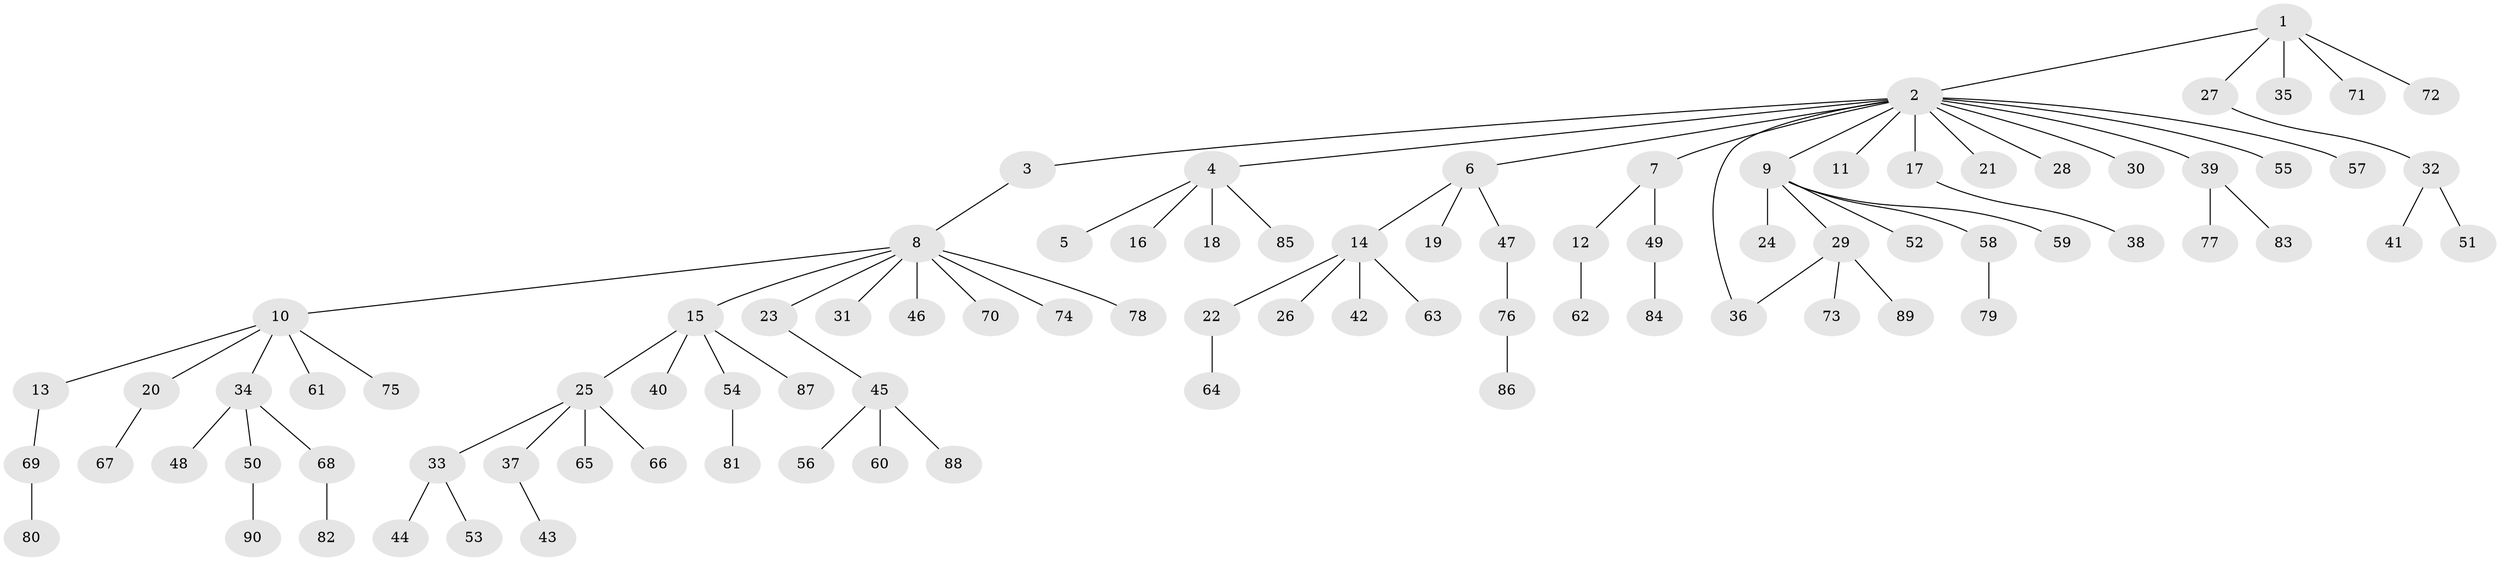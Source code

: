 // coarse degree distribution, {2: 0.27586206896551724, 7: 0.034482758620689655, 4: 0.034482758620689655, 1: 0.4827586206896552, 5: 0.034482758620689655, 3: 0.13793103448275862}
// Generated by graph-tools (version 1.1) at 2025/50/03/04/25 22:50:09]
// undirected, 90 vertices, 90 edges
graph export_dot {
  node [color=gray90,style=filled];
  1;
  2;
  3;
  4;
  5;
  6;
  7;
  8;
  9;
  10;
  11;
  12;
  13;
  14;
  15;
  16;
  17;
  18;
  19;
  20;
  21;
  22;
  23;
  24;
  25;
  26;
  27;
  28;
  29;
  30;
  31;
  32;
  33;
  34;
  35;
  36;
  37;
  38;
  39;
  40;
  41;
  42;
  43;
  44;
  45;
  46;
  47;
  48;
  49;
  50;
  51;
  52;
  53;
  54;
  55;
  56;
  57;
  58;
  59;
  60;
  61;
  62;
  63;
  64;
  65;
  66;
  67;
  68;
  69;
  70;
  71;
  72;
  73;
  74;
  75;
  76;
  77;
  78;
  79;
  80;
  81;
  82;
  83;
  84;
  85;
  86;
  87;
  88;
  89;
  90;
  1 -- 2;
  1 -- 27;
  1 -- 35;
  1 -- 71;
  1 -- 72;
  2 -- 3;
  2 -- 4;
  2 -- 6;
  2 -- 7;
  2 -- 9;
  2 -- 11;
  2 -- 17;
  2 -- 21;
  2 -- 28;
  2 -- 30;
  2 -- 36;
  2 -- 39;
  2 -- 55;
  2 -- 57;
  3 -- 8;
  4 -- 5;
  4 -- 16;
  4 -- 18;
  4 -- 85;
  6 -- 14;
  6 -- 19;
  6 -- 47;
  7 -- 12;
  7 -- 49;
  8 -- 10;
  8 -- 15;
  8 -- 23;
  8 -- 31;
  8 -- 46;
  8 -- 70;
  8 -- 74;
  8 -- 78;
  9 -- 24;
  9 -- 29;
  9 -- 52;
  9 -- 58;
  9 -- 59;
  10 -- 13;
  10 -- 20;
  10 -- 34;
  10 -- 61;
  10 -- 75;
  12 -- 62;
  13 -- 69;
  14 -- 22;
  14 -- 26;
  14 -- 42;
  14 -- 63;
  15 -- 25;
  15 -- 40;
  15 -- 54;
  15 -- 87;
  17 -- 38;
  20 -- 67;
  22 -- 64;
  23 -- 45;
  25 -- 33;
  25 -- 37;
  25 -- 65;
  25 -- 66;
  27 -- 32;
  29 -- 36;
  29 -- 73;
  29 -- 89;
  32 -- 41;
  32 -- 51;
  33 -- 44;
  33 -- 53;
  34 -- 48;
  34 -- 50;
  34 -- 68;
  37 -- 43;
  39 -- 77;
  39 -- 83;
  45 -- 56;
  45 -- 60;
  45 -- 88;
  47 -- 76;
  49 -- 84;
  50 -- 90;
  54 -- 81;
  58 -- 79;
  68 -- 82;
  69 -- 80;
  76 -- 86;
}
